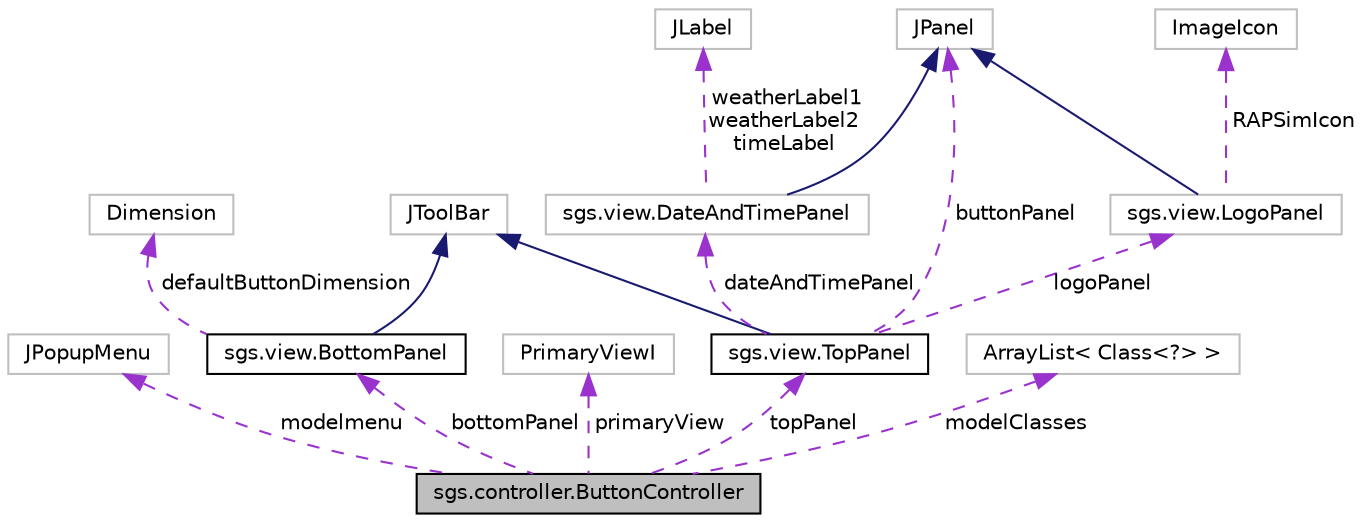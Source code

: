 digraph "sgs.controller.ButtonController"
{
  edge [fontname="Helvetica",fontsize="10",labelfontname="Helvetica",labelfontsize="10"];
  node [fontname="Helvetica",fontsize="10",shape=record];
  Node1 [label="sgs.controller.ButtonController",height=0.2,width=0.4,color="black", fillcolor="grey75", style="filled" fontcolor="black"];
  Node2 -> Node1 [dir="back",color="darkorchid3",fontsize="10",style="dashed",label=" modelmenu" ,fontname="Helvetica"];
  Node2 [label="JPopupMenu",height=0.2,width=0.4,color="grey75", fillcolor="white", style="filled"];
  Node3 -> Node1 [dir="back",color="darkorchid3",fontsize="10",style="dashed",label=" bottomPanel" ,fontname="Helvetica"];
  Node3 [label="sgs.view.BottomPanel",height=0.2,width=0.4,color="black", fillcolor="white", style="filled",URL="$classsgs_1_1view_1_1_bottom_panel.html"];
  Node4 -> Node3 [dir="back",color="midnightblue",fontsize="10",style="solid",fontname="Helvetica"];
  Node4 [label="JToolBar",height=0.2,width=0.4,color="grey75", fillcolor="white", style="filled"];
  Node5 -> Node3 [dir="back",color="darkorchid3",fontsize="10",style="dashed",label=" defaultButtonDimension" ,fontname="Helvetica"];
  Node5 [label="Dimension",height=0.2,width=0.4,color="grey75", fillcolor="white", style="filled"];
  Node6 -> Node1 [dir="back",color="darkorchid3",fontsize="10",style="dashed",label=" primaryView" ,fontname="Helvetica"];
  Node6 [label="PrimaryViewI",height=0.2,width=0.4,color="grey75", fillcolor="white", style="filled"];
  Node7 -> Node1 [dir="back",color="darkorchid3",fontsize="10",style="dashed",label=" topPanel" ,fontname="Helvetica"];
  Node7 [label="sgs.view.TopPanel",height=0.2,width=0.4,color="black", fillcolor="white", style="filled",URL="$classsgs_1_1view_1_1_top_panel.html"];
  Node4 -> Node7 [dir="back",color="midnightblue",fontsize="10",style="solid",fontname="Helvetica"];
  Node8 -> Node7 [dir="back",color="darkorchid3",fontsize="10",style="dashed",label=" buttonPanel" ,fontname="Helvetica"];
  Node8 [label="JPanel",height=0.2,width=0.4,color="grey75", fillcolor="white", style="filled"];
  Node9 -> Node7 [dir="back",color="darkorchid3",fontsize="10",style="dashed",label=" logoPanel" ,fontname="Helvetica"];
  Node9 [label="sgs.view.LogoPanel",height=0.2,width=0.4,color="grey75", fillcolor="white", style="filled"];
  Node8 -> Node9 [dir="back",color="midnightblue",fontsize="10",style="solid",fontname="Helvetica"];
  Node10 -> Node9 [dir="back",color="darkorchid3",fontsize="10",style="dashed",label=" RAPSimIcon" ,fontname="Helvetica"];
  Node10 [label="ImageIcon",height=0.2,width=0.4,color="grey75", fillcolor="white", style="filled"];
  Node11 -> Node7 [dir="back",color="darkorchid3",fontsize="10",style="dashed",label=" dateAndTimePanel" ,fontname="Helvetica"];
  Node11 [label="sgs.view.DateAndTimePanel",height=0.2,width=0.4,color="grey75", fillcolor="white", style="filled"];
  Node8 -> Node11 [dir="back",color="midnightblue",fontsize="10",style="solid",fontname="Helvetica"];
  Node12 -> Node11 [dir="back",color="darkorchid3",fontsize="10",style="dashed",label=" weatherLabel1\nweatherLabel2\ntimeLabel" ,fontname="Helvetica"];
  Node12 [label="JLabel",height=0.2,width=0.4,color="grey75", fillcolor="white", style="filled"];
  Node13 -> Node1 [dir="back",color="darkorchid3",fontsize="10",style="dashed",label=" modelClasses" ,fontname="Helvetica"];
  Node13 [label="ArrayList\< Class\<?\> \>",height=0.2,width=0.4,color="grey75", fillcolor="white", style="filled"];
}
